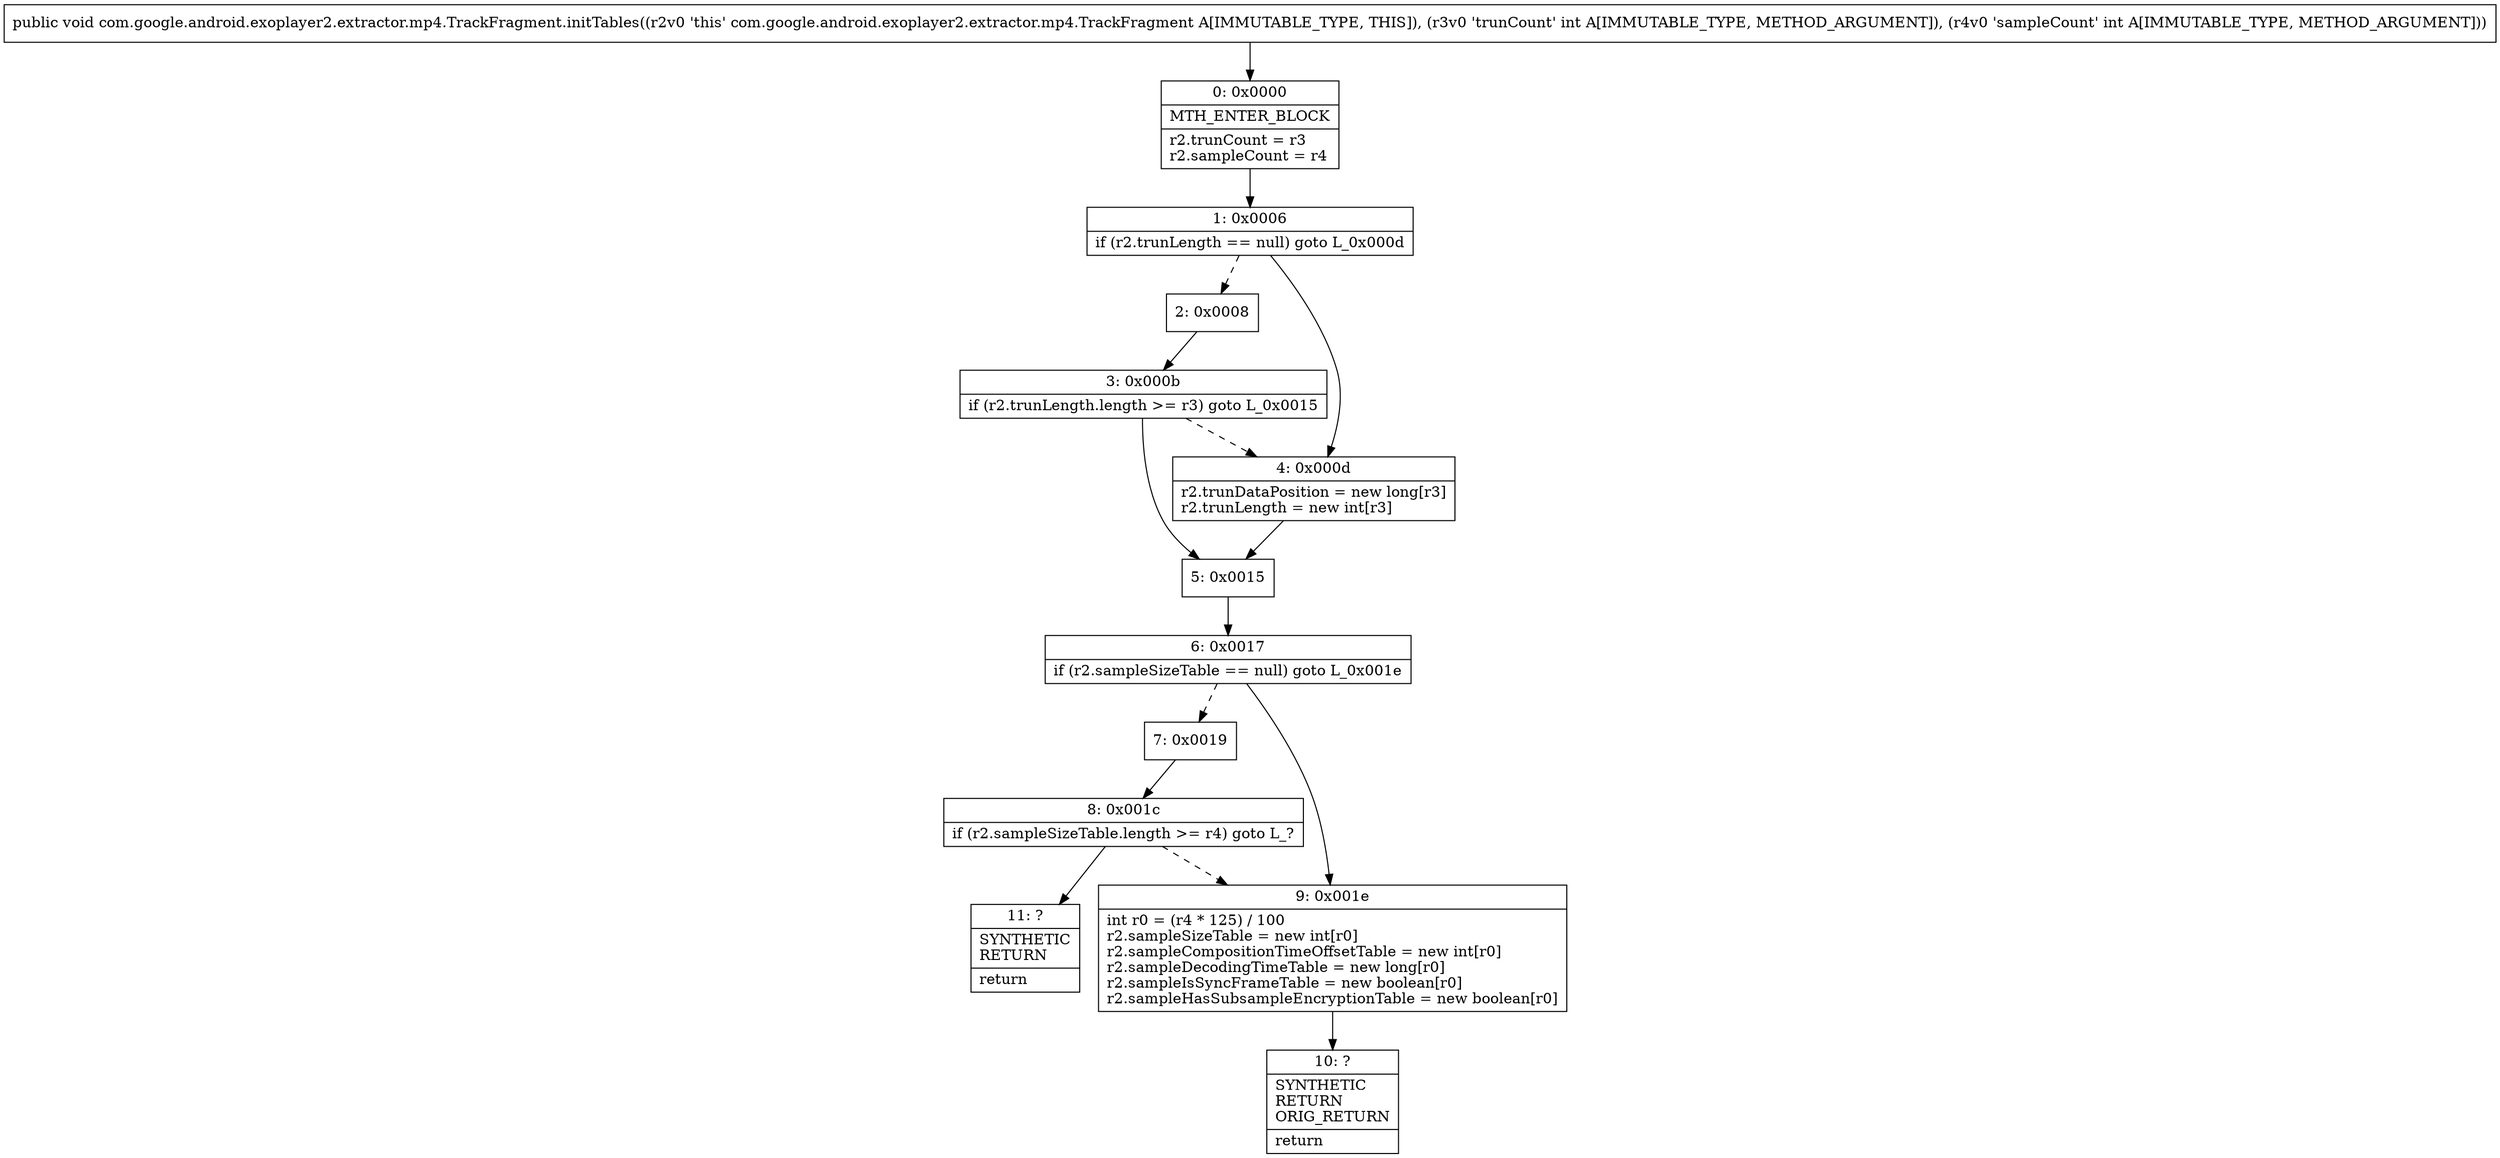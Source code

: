 digraph "CFG forcom.google.android.exoplayer2.extractor.mp4.TrackFragment.initTables(II)V" {
Node_0 [shape=record,label="{0\:\ 0x0000|MTH_ENTER_BLOCK\l|r2.trunCount = r3\lr2.sampleCount = r4\l}"];
Node_1 [shape=record,label="{1\:\ 0x0006|if (r2.trunLength == null) goto L_0x000d\l}"];
Node_2 [shape=record,label="{2\:\ 0x0008}"];
Node_3 [shape=record,label="{3\:\ 0x000b|if (r2.trunLength.length \>= r3) goto L_0x0015\l}"];
Node_4 [shape=record,label="{4\:\ 0x000d|r2.trunDataPosition = new long[r3]\lr2.trunLength = new int[r3]\l}"];
Node_5 [shape=record,label="{5\:\ 0x0015}"];
Node_6 [shape=record,label="{6\:\ 0x0017|if (r2.sampleSizeTable == null) goto L_0x001e\l}"];
Node_7 [shape=record,label="{7\:\ 0x0019}"];
Node_8 [shape=record,label="{8\:\ 0x001c|if (r2.sampleSizeTable.length \>= r4) goto L_?\l}"];
Node_9 [shape=record,label="{9\:\ 0x001e|int r0 = (r4 * 125) \/ 100\lr2.sampleSizeTable = new int[r0]\lr2.sampleCompositionTimeOffsetTable = new int[r0]\lr2.sampleDecodingTimeTable = new long[r0]\lr2.sampleIsSyncFrameTable = new boolean[r0]\lr2.sampleHasSubsampleEncryptionTable = new boolean[r0]\l}"];
Node_10 [shape=record,label="{10\:\ ?|SYNTHETIC\lRETURN\lORIG_RETURN\l|return\l}"];
Node_11 [shape=record,label="{11\:\ ?|SYNTHETIC\lRETURN\l|return\l}"];
MethodNode[shape=record,label="{public void com.google.android.exoplayer2.extractor.mp4.TrackFragment.initTables((r2v0 'this' com.google.android.exoplayer2.extractor.mp4.TrackFragment A[IMMUTABLE_TYPE, THIS]), (r3v0 'trunCount' int A[IMMUTABLE_TYPE, METHOD_ARGUMENT]), (r4v0 'sampleCount' int A[IMMUTABLE_TYPE, METHOD_ARGUMENT])) }"];
MethodNode -> Node_0;
Node_0 -> Node_1;
Node_1 -> Node_2[style=dashed];
Node_1 -> Node_4;
Node_2 -> Node_3;
Node_3 -> Node_4[style=dashed];
Node_3 -> Node_5;
Node_4 -> Node_5;
Node_5 -> Node_6;
Node_6 -> Node_7[style=dashed];
Node_6 -> Node_9;
Node_7 -> Node_8;
Node_8 -> Node_9[style=dashed];
Node_8 -> Node_11;
Node_9 -> Node_10;
}

